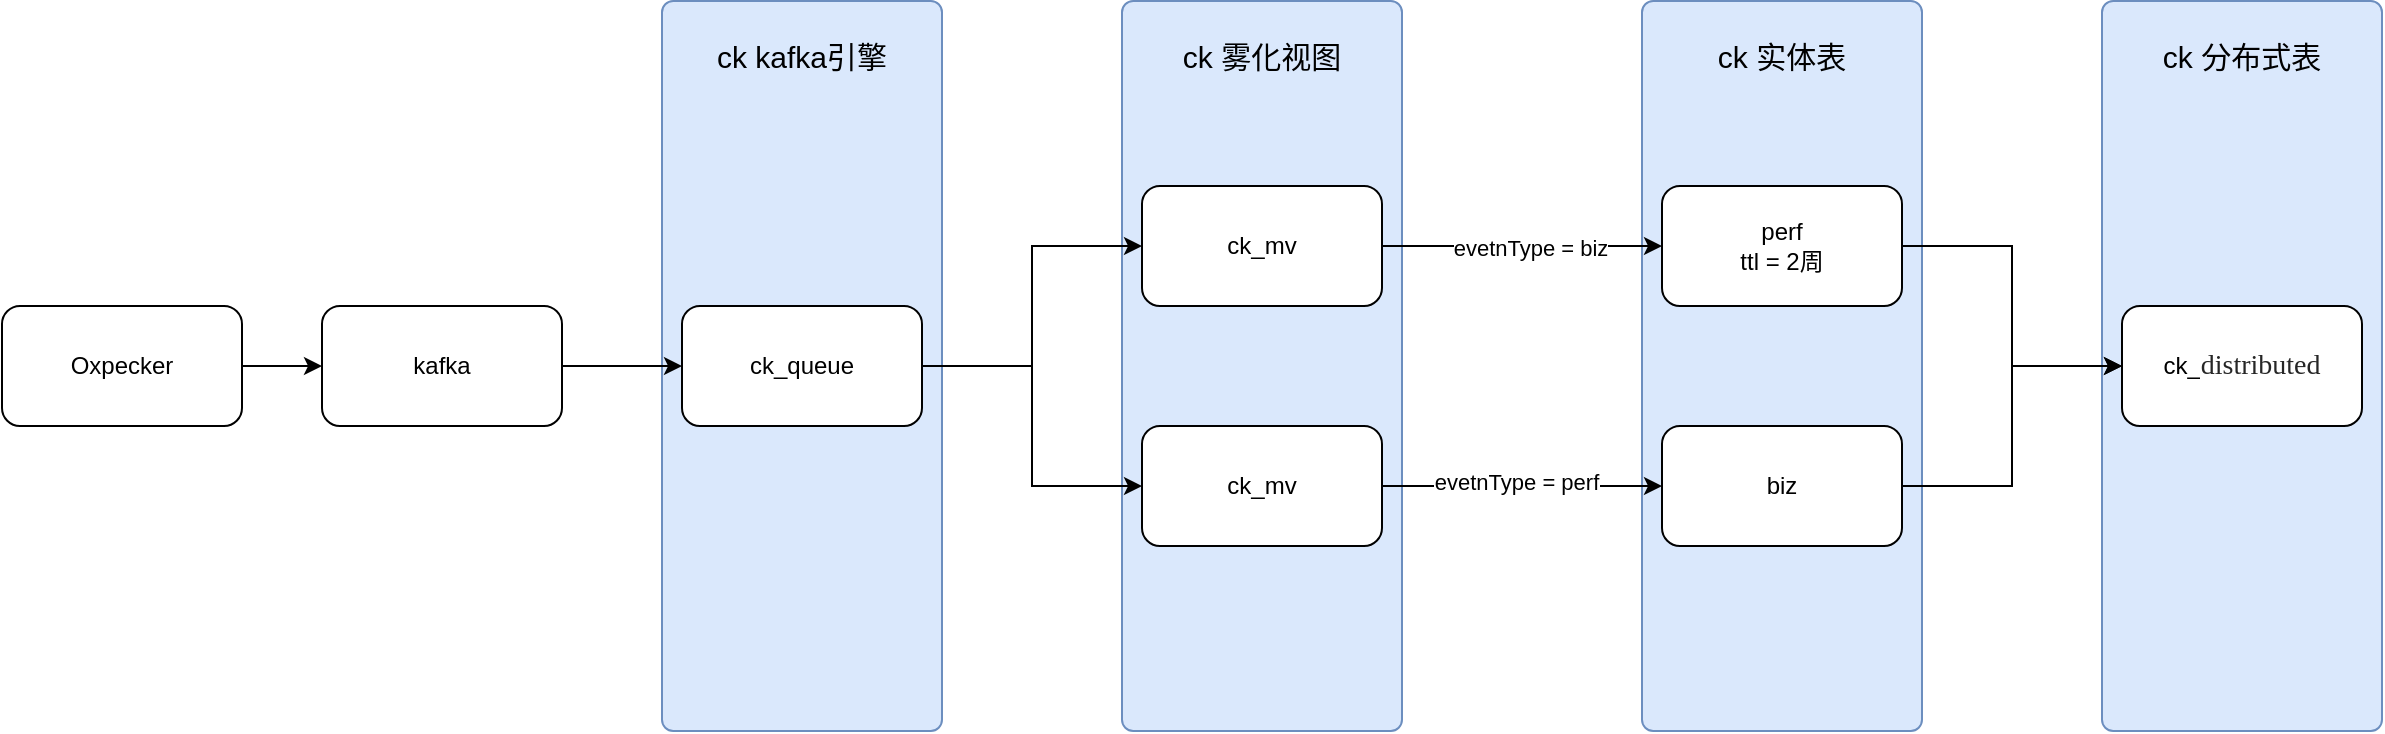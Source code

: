 <mxfile version="20.2.8" type="github">
  <diagram id="5sNCtf8TnNup9ikiYeKR" name="Page-1">
    <mxGraphModel dx="1940" dy="722" grid="1" gridSize="10" guides="1" tooltips="1" connect="1" arrows="1" fold="1" page="1" pageScale="1" pageWidth="827" pageHeight="1169" math="0" shadow="0">
      <root>
        <mxCell id="0" />
        <mxCell id="1" parent="0" />
        <mxCell id="cOQ7659cr5sRImk2ECmP-20" value="" style="rounded=1;whiteSpace=wrap;html=1;arcSize=4;fillColor=#dae8fc;strokeColor=#6c8ebf;" vertex="1" parent="1">
          <mxGeometry x="1040" y="107.5" width="140" height="365" as="geometry" />
        </mxCell>
        <mxCell id="cOQ7659cr5sRImk2ECmP-19" value="" style="rounded=1;whiteSpace=wrap;html=1;arcSize=4;fillColor=#dae8fc;strokeColor=#6c8ebf;" vertex="1" parent="1">
          <mxGeometry x="810" y="107.5" width="140" height="365" as="geometry" />
        </mxCell>
        <mxCell id="cOQ7659cr5sRImk2ECmP-17" value="" style="rounded=1;whiteSpace=wrap;html=1;arcSize=4;fillColor=#dae8fc;strokeColor=#6c8ebf;" vertex="1" parent="1">
          <mxGeometry x="550" y="107.5" width="140" height="365" as="geometry" />
        </mxCell>
        <mxCell id="cOQ7659cr5sRImk2ECmP-15" value="" style="rounded=1;whiteSpace=wrap;html=1;arcSize=4;fillColor=#dae8fc;strokeColor=#6c8ebf;" vertex="1" parent="1">
          <mxGeometry x="320" y="107.5" width="140" height="365" as="geometry" />
        </mxCell>
        <mxCell id="cOQ7659cr5sRImk2ECmP-25" value="" style="edgeStyle=orthogonalEdgeStyle;rounded=0;orthogonalLoop=1;jettySize=auto;html=1;fontSize=15;" edge="1" parent="1" source="cOQ7659cr5sRImk2ECmP-1" target="cOQ7659cr5sRImk2ECmP-2">
          <mxGeometry relative="1" as="geometry" />
        </mxCell>
        <mxCell id="cOQ7659cr5sRImk2ECmP-1" value="kafka" style="rounded=1;whiteSpace=wrap;html=1;" vertex="1" parent="1">
          <mxGeometry x="150" y="260" width="120" height="60" as="geometry" />
        </mxCell>
        <mxCell id="cOQ7659cr5sRImk2ECmP-26" value="" style="edgeStyle=orthogonalEdgeStyle;rounded=0;orthogonalLoop=1;jettySize=auto;html=1;fontSize=15;entryX=0;entryY=0.5;entryDx=0;entryDy=0;" edge="1" parent="1" source="cOQ7659cr5sRImk2ECmP-2" target="cOQ7659cr5sRImk2ECmP-3">
          <mxGeometry relative="1" as="geometry" />
        </mxCell>
        <mxCell id="cOQ7659cr5sRImk2ECmP-27" style="edgeStyle=orthogonalEdgeStyle;rounded=0;orthogonalLoop=1;jettySize=auto;html=1;entryX=0;entryY=0.5;entryDx=0;entryDy=0;fontSize=15;" edge="1" parent="1" source="cOQ7659cr5sRImk2ECmP-2" target="cOQ7659cr5sRImk2ECmP-4">
          <mxGeometry relative="1" as="geometry" />
        </mxCell>
        <mxCell id="cOQ7659cr5sRImk2ECmP-2" value="ck_queue" style="rounded=1;whiteSpace=wrap;html=1;" vertex="1" parent="1">
          <mxGeometry x="330" y="260" width="120" height="60" as="geometry" />
        </mxCell>
        <mxCell id="cOQ7659cr5sRImk2ECmP-7" style="edgeStyle=orthogonalEdgeStyle;rounded=0;orthogonalLoop=1;jettySize=auto;html=1;entryX=0;entryY=0.5;entryDx=0;entryDy=0;" edge="1" parent="1" source="cOQ7659cr5sRImk2ECmP-3" target="cOQ7659cr5sRImk2ECmP-6">
          <mxGeometry relative="1" as="geometry" />
        </mxCell>
        <mxCell id="cOQ7659cr5sRImk2ECmP-10" value="evetnType = biz" style="edgeLabel;html=1;align=center;verticalAlign=middle;resizable=0;points=[];" vertex="1" connectable="0" parent="cOQ7659cr5sRImk2ECmP-7">
          <mxGeometry x="0.057" y="-1" relative="1" as="geometry">
            <mxPoint as="offset" />
          </mxGeometry>
        </mxCell>
        <mxCell id="cOQ7659cr5sRImk2ECmP-3" value="ck_mv" style="rounded=1;whiteSpace=wrap;html=1;" vertex="1" parent="1">
          <mxGeometry x="560" y="200" width="120" height="60" as="geometry" />
        </mxCell>
        <mxCell id="cOQ7659cr5sRImk2ECmP-8" style="edgeStyle=orthogonalEdgeStyle;rounded=0;orthogonalLoop=1;jettySize=auto;html=1;entryX=0;entryY=0.5;entryDx=0;entryDy=0;" edge="1" parent="1" source="cOQ7659cr5sRImk2ECmP-4" target="cOQ7659cr5sRImk2ECmP-5">
          <mxGeometry relative="1" as="geometry" />
        </mxCell>
        <mxCell id="cOQ7659cr5sRImk2ECmP-9" value="evetnType = perf" style="edgeLabel;html=1;align=center;verticalAlign=middle;resizable=0;points=[];" vertex="1" connectable="0" parent="cOQ7659cr5sRImk2ECmP-8">
          <mxGeometry x="-0.04" y="2" relative="1" as="geometry">
            <mxPoint as="offset" />
          </mxGeometry>
        </mxCell>
        <mxCell id="cOQ7659cr5sRImk2ECmP-4" value="ck_mv" style="rounded=1;whiteSpace=wrap;html=1;" vertex="1" parent="1">
          <mxGeometry x="560" y="320" width="120" height="60" as="geometry" />
        </mxCell>
        <mxCell id="cOQ7659cr5sRImk2ECmP-29" style="edgeStyle=orthogonalEdgeStyle;rounded=0;orthogonalLoop=1;jettySize=auto;html=1;fontSize=15;" edge="1" parent="1" source="cOQ7659cr5sRImk2ECmP-5" target="cOQ7659cr5sRImk2ECmP-13">
          <mxGeometry relative="1" as="geometry" />
        </mxCell>
        <mxCell id="cOQ7659cr5sRImk2ECmP-5" value="biz" style="rounded=1;whiteSpace=wrap;html=1;" vertex="1" parent="1">
          <mxGeometry x="820" y="320" width="120" height="60" as="geometry" />
        </mxCell>
        <mxCell id="cOQ7659cr5sRImk2ECmP-28" style="edgeStyle=orthogonalEdgeStyle;rounded=0;orthogonalLoop=1;jettySize=auto;html=1;entryX=0;entryY=0.5;entryDx=0;entryDy=0;fontSize=15;" edge="1" parent="1" source="cOQ7659cr5sRImk2ECmP-6" target="cOQ7659cr5sRImk2ECmP-13">
          <mxGeometry relative="1" as="geometry" />
        </mxCell>
        <mxCell id="cOQ7659cr5sRImk2ECmP-6" value="perf&lt;br&gt;ttl = 2周" style="rounded=1;whiteSpace=wrap;html=1;" vertex="1" parent="1">
          <mxGeometry x="820" y="200" width="120" height="60" as="geometry" />
        </mxCell>
        <mxCell id="cOQ7659cr5sRImk2ECmP-13" value="ck_&lt;span style=&quot;color: rgba(0, 0, 0, 0.85); font-family: &amp;quot;苹方-简,sans-serif&amp;quot;; font-size: 14px; text-align: start; background-color: rgb(255, 255, 255);&quot;&gt;distributed&lt;/span&gt;" style="rounded=1;whiteSpace=wrap;html=1;" vertex="1" parent="1">
          <mxGeometry x="1050" y="260" width="120" height="60" as="geometry" />
        </mxCell>
        <mxCell id="cOQ7659cr5sRImk2ECmP-16" value="ck kafka引擎" style="text;html=1;strokeColor=none;fillColor=none;align=center;verticalAlign=middle;whiteSpace=wrap;rounded=0;fontSize=15;" vertex="1" parent="1">
          <mxGeometry x="330" y="120" width="120" height="30" as="geometry" />
        </mxCell>
        <mxCell id="cOQ7659cr5sRImk2ECmP-18" value="ck 雾化视图" style="text;html=1;strokeColor=none;fillColor=none;align=center;verticalAlign=middle;whiteSpace=wrap;rounded=0;fontSize=15;" vertex="1" parent="1">
          <mxGeometry x="560" y="120" width="120" height="30" as="geometry" />
        </mxCell>
        <mxCell id="cOQ7659cr5sRImk2ECmP-24" value="" style="edgeStyle=orthogonalEdgeStyle;rounded=0;orthogonalLoop=1;jettySize=auto;html=1;fontSize=15;" edge="1" parent="1" source="cOQ7659cr5sRImk2ECmP-21" target="cOQ7659cr5sRImk2ECmP-1">
          <mxGeometry relative="1" as="geometry" />
        </mxCell>
        <mxCell id="cOQ7659cr5sRImk2ECmP-21" value="Oxpecker" style="rounded=1;whiteSpace=wrap;html=1;" vertex="1" parent="1">
          <mxGeometry x="-10" y="260" width="120" height="60" as="geometry" />
        </mxCell>
        <mxCell id="cOQ7659cr5sRImk2ECmP-22" value="ck 实体表" style="text;html=1;strokeColor=none;fillColor=none;align=center;verticalAlign=middle;whiteSpace=wrap;rounded=0;fontSize=15;" vertex="1" parent="1">
          <mxGeometry x="820" y="120" width="120" height="30" as="geometry" />
        </mxCell>
        <mxCell id="cOQ7659cr5sRImk2ECmP-23" value="ck 分布式表" style="text;html=1;strokeColor=none;fillColor=none;align=center;verticalAlign=middle;whiteSpace=wrap;rounded=0;fontSize=15;" vertex="1" parent="1">
          <mxGeometry x="1050" y="120" width="120" height="30" as="geometry" />
        </mxCell>
      </root>
    </mxGraphModel>
  </diagram>
</mxfile>
